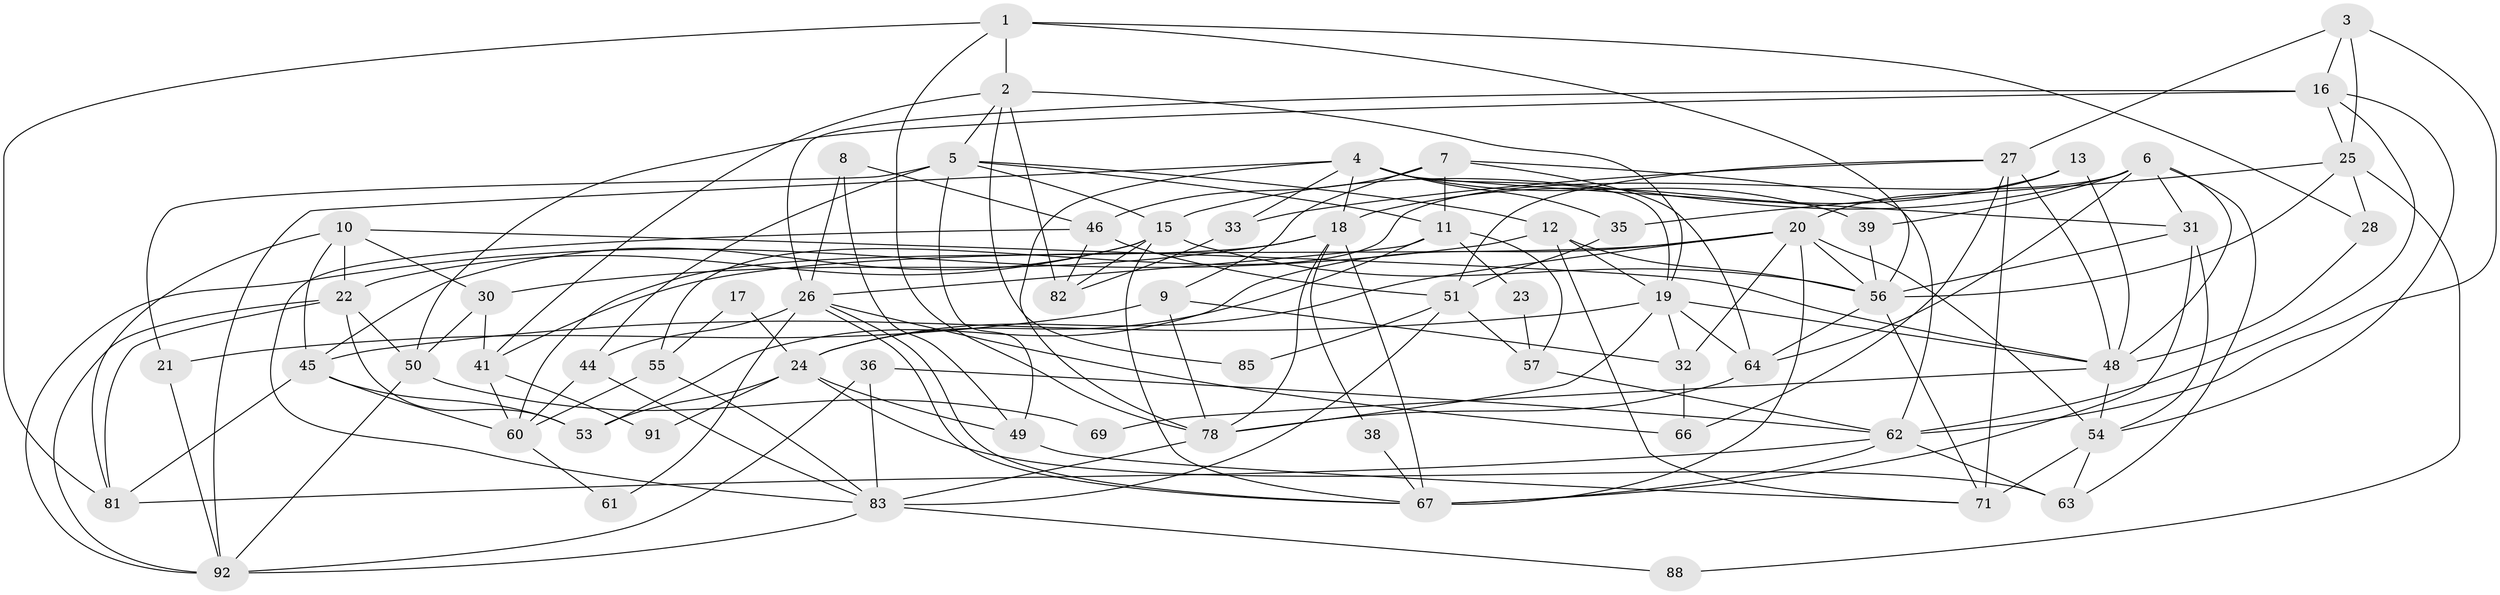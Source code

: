 // original degree distribution, {4: 0.22330097087378642, 3: 0.2815533980582524, 6: 0.13592233009708737, 5: 0.1941747572815534, 2: 0.13592233009708737, 7: 0.02912621359223301}
// Generated by graph-tools (version 1.1) at 2025/41/03/06/25 10:41:59]
// undirected, 65 vertices, 162 edges
graph export_dot {
graph [start="1"]
  node [color=gray90,style=filled];
  1 [super="+34"];
  2 [super="+14"];
  3 [super="+84"];
  4 [super="+101"];
  5 [super="+77"];
  6 [super="+40"];
  7;
  8;
  9 [super="+29"];
  10 [super="+74"];
  11;
  12 [super="+99"];
  13;
  15 [super="+43"];
  16 [super="+76"];
  17;
  18 [super="+87"];
  19 [super="+52"];
  20 [super="+97"];
  21;
  22 [super="+79"];
  23;
  24 [super="+42"];
  25;
  26 [super="+65"];
  27 [super="+59"];
  28;
  30 [super="+102"];
  31 [super="+95"];
  32;
  33;
  35 [super="+37"];
  36;
  38;
  39;
  41 [super="+100"];
  44;
  45 [super="+73"];
  46 [super="+47"];
  48 [super="+58"];
  49 [super="+103"];
  50 [super="+68"];
  51 [super="+96"];
  53;
  54;
  55;
  56 [super="+86"];
  57;
  60 [super="+80"];
  61;
  62 [super="+90"];
  63 [super="+70"];
  64 [super="+75"];
  66;
  67 [super="+72"];
  69;
  71 [super="+94"];
  78 [super="+89"];
  81;
  82;
  83 [super="+98"];
  85;
  88;
  91;
  92 [super="+93"];
  1 -- 78;
  1 -- 81;
  1 -- 2;
  1 -- 56;
  1 -- 28;
  2 -- 82;
  2 -- 85;
  2 -- 41;
  2 -- 5;
  2 -- 19;
  3 -- 16;
  3 -- 25;
  3 -- 62;
  3 -- 27;
  4 -- 33;
  4 -- 19;
  4 -- 35;
  4 -- 39;
  4 -- 92;
  4 -- 18;
  4 -- 31;
  4 -- 78;
  5 -- 11;
  5 -- 21;
  5 -- 44;
  5 -- 15;
  5 -- 49;
  5 -- 12;
  6 -- 55;
  6 -- 64;
  6 -- 39;
  6 -- 63;
  6 -- 15;
  6 -- 48;
  6 -- 31;
  7 -- 62;
  7 -- 64;
  7 -- 9;
  7 -- 11;
  7 -- 46;
  8 -- 26;
  8 -- 49;
  8 -- 46;
  9 -- 78;
  9 -- 32;
  9 -- 21;
  10 -- 22;
  10 -- 48;
  10 -- 81;
  10 -- 30;
  10 -- 45;
  11 -- 57;
  11 -- 23;
  11 -- 26;
  11 -- 24;
  12 -- 92;
  12 -- 19;
  12 -- 56;
  12 -- 71;
  13 -- 20;
  13 -- 48;
  13 -- 18;
  15 -- 82;
  15 -- 67;
  15 -- 22;
  15 -- 56;
  15 -- 45;
  16 -- 25;
  16 -- 62;
  16 -- 54;
  16 -- 26;
  16 -- 50;
  17 -- 55;
  17 -- 24;
  18 -- 60;
  18 -- 67;
  18 -- 38;
  18 -- 30;
  18 -- 78;
  19 -- 32;
  19 -- 48;
  19 -- 64;
  19 -- 45;
  19 -- 78;
  20 -- 32;
  20 -- 24;
  20 -- 53;
  20 -- 67;
  20 -- 56;
  20 -- 41;
  20 -- 54;
  21 -- 92;
  22 -- 53;
  22 -- 50;
  22 -- 81;
  22 -- 92;
  23 -- 57;
  24 -- 49;
  24 -- 53;
  24 -- 91;
  24 -- 63;
  25 -- 28;
  25 -- 88;
  25 -- 56;
  25 -- 35;
  26 -- 67;
  26 -- 67;
  26 -- 66;
  26 -- 44;
  26 -- 61;
  27 -- 48;
  27 -- 33;
  27 -- 66;
  27 -- 51;
  27 -- 71;
  28 -- 48;
  30 -- 50;
  30 -- 41;
  31 -- 56;
  31 -- 67;
  31 -- 54;
  32 -- 66;
  33 -- 82;
  35 -- 51 [weight=2];
  36 -- 92;
  36 -- 62;
  36 -- 83;
  38 -- 67;
  39 -- 56;
  41 -- 91;
  41 -- 60;
  44 -- 83;
  44 -- 60;
  45 -- 60;
  45 -- 81;
  45 -- 53;
  46 -- 82;
  46 -- 51;
  46 -- 83;
  48 -- 69;
  48 -- 54;
  49 -- 71;
  50 -- 92;
  50 -- 69;
  51 -- 85;
  51 -- 57;
  51 -- 83;
  54 -- 71;
  54 -- 63;
  55 -- 60;
  55 -- 83;
  56 -- 64;
  56 -- 71;
  57 -- 62;
  60 -- 61;
  62 -- 67 [weight=2];
  62 -- 81;
  62 -- 63;
  64 -- 78;
  78 -- 83;
  83 -- 92;
  83 -- 88;
}
